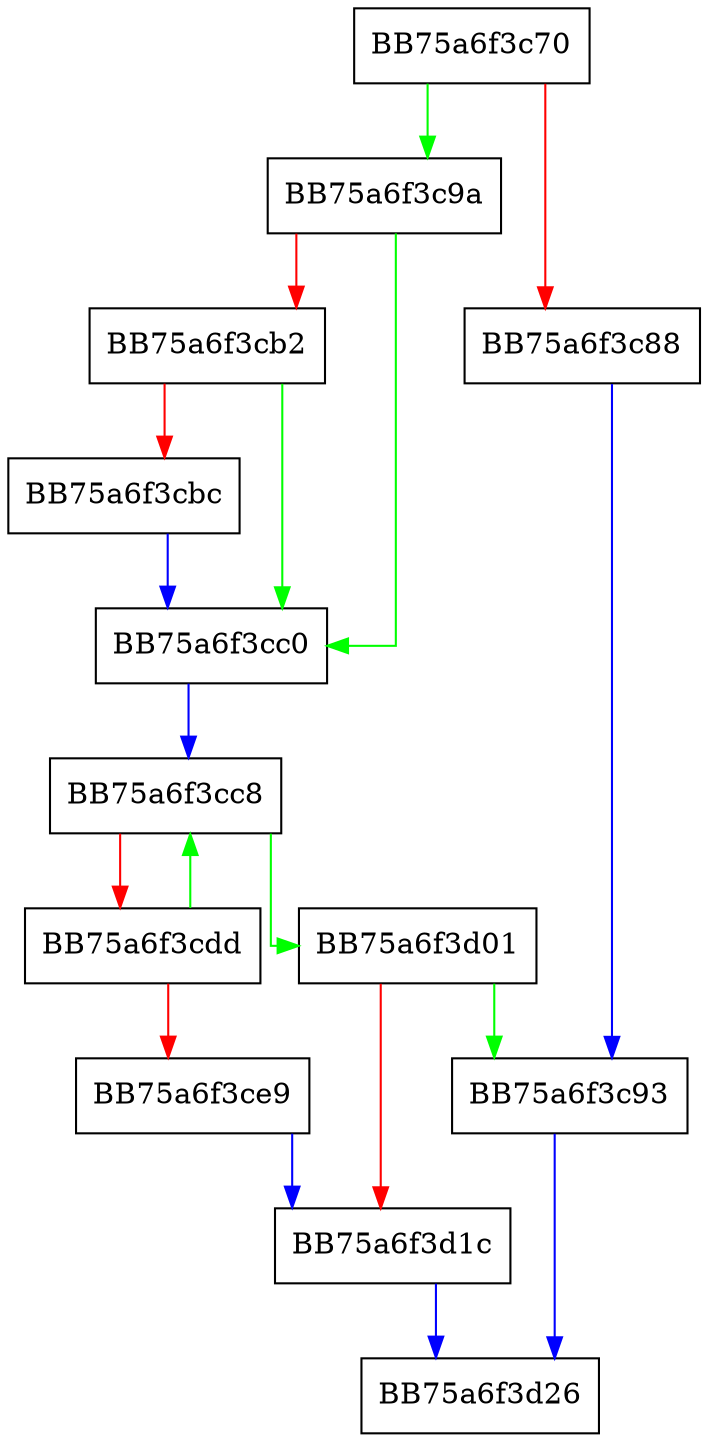 digraph unwind_greedy_single_repeat {
  node [shape="box"];
  graph [splines=ortho];
  BB75a6f3c70 -> BB75a6f3c9a [color="green"];
  BB75a6f3c70 -> BB75a6f3c88 [color="red"];
  BB75a6f3c88 -> BB75a6f3c93 [color="blue"];
  BB75a6f3c93 -> BB75a6f3d26 [color="blue"];
  BB75a6f3c9a -> BB75a6f3cc0 [color="green"];
  BB75a6f3c9a -> BB75a6f3cb2 [color="red"];
  BB75a6f3cb2 -> BB75a6f3cc0 [color="green"];
  BB75a6f3cb2 -> BB75a6f3cbc [color="red"];
  BB75a6f3cbc -> BB75a6f3cc0 [color="blue"];
  BB75a6f3cc0 -> BB75a6f3cc8 [color="blue"];
  BB75a6f3cc8 -> BB75a6f3d01 [color="green"];
  BB75a6f3cc8 -> BB75a6f3cdd [color="red"];
  BB75a6f3cdd -> BB75a6f3cc8 [color="green"];
  BB75a6f3cdd -> BB75a6f3ce9 [color="red"];
  BB75a6f3ce9 -> BB75a6f3d1c [color="blue"];
  BB75a6f3d01 -> BB75a6f3c93 [color="green"];
  BB75a6f3d01 -> BB75a6f3d1c [color="red"];
  BB75a6f3d1c -> BB75a6f3d26 [color="blue"];
}
